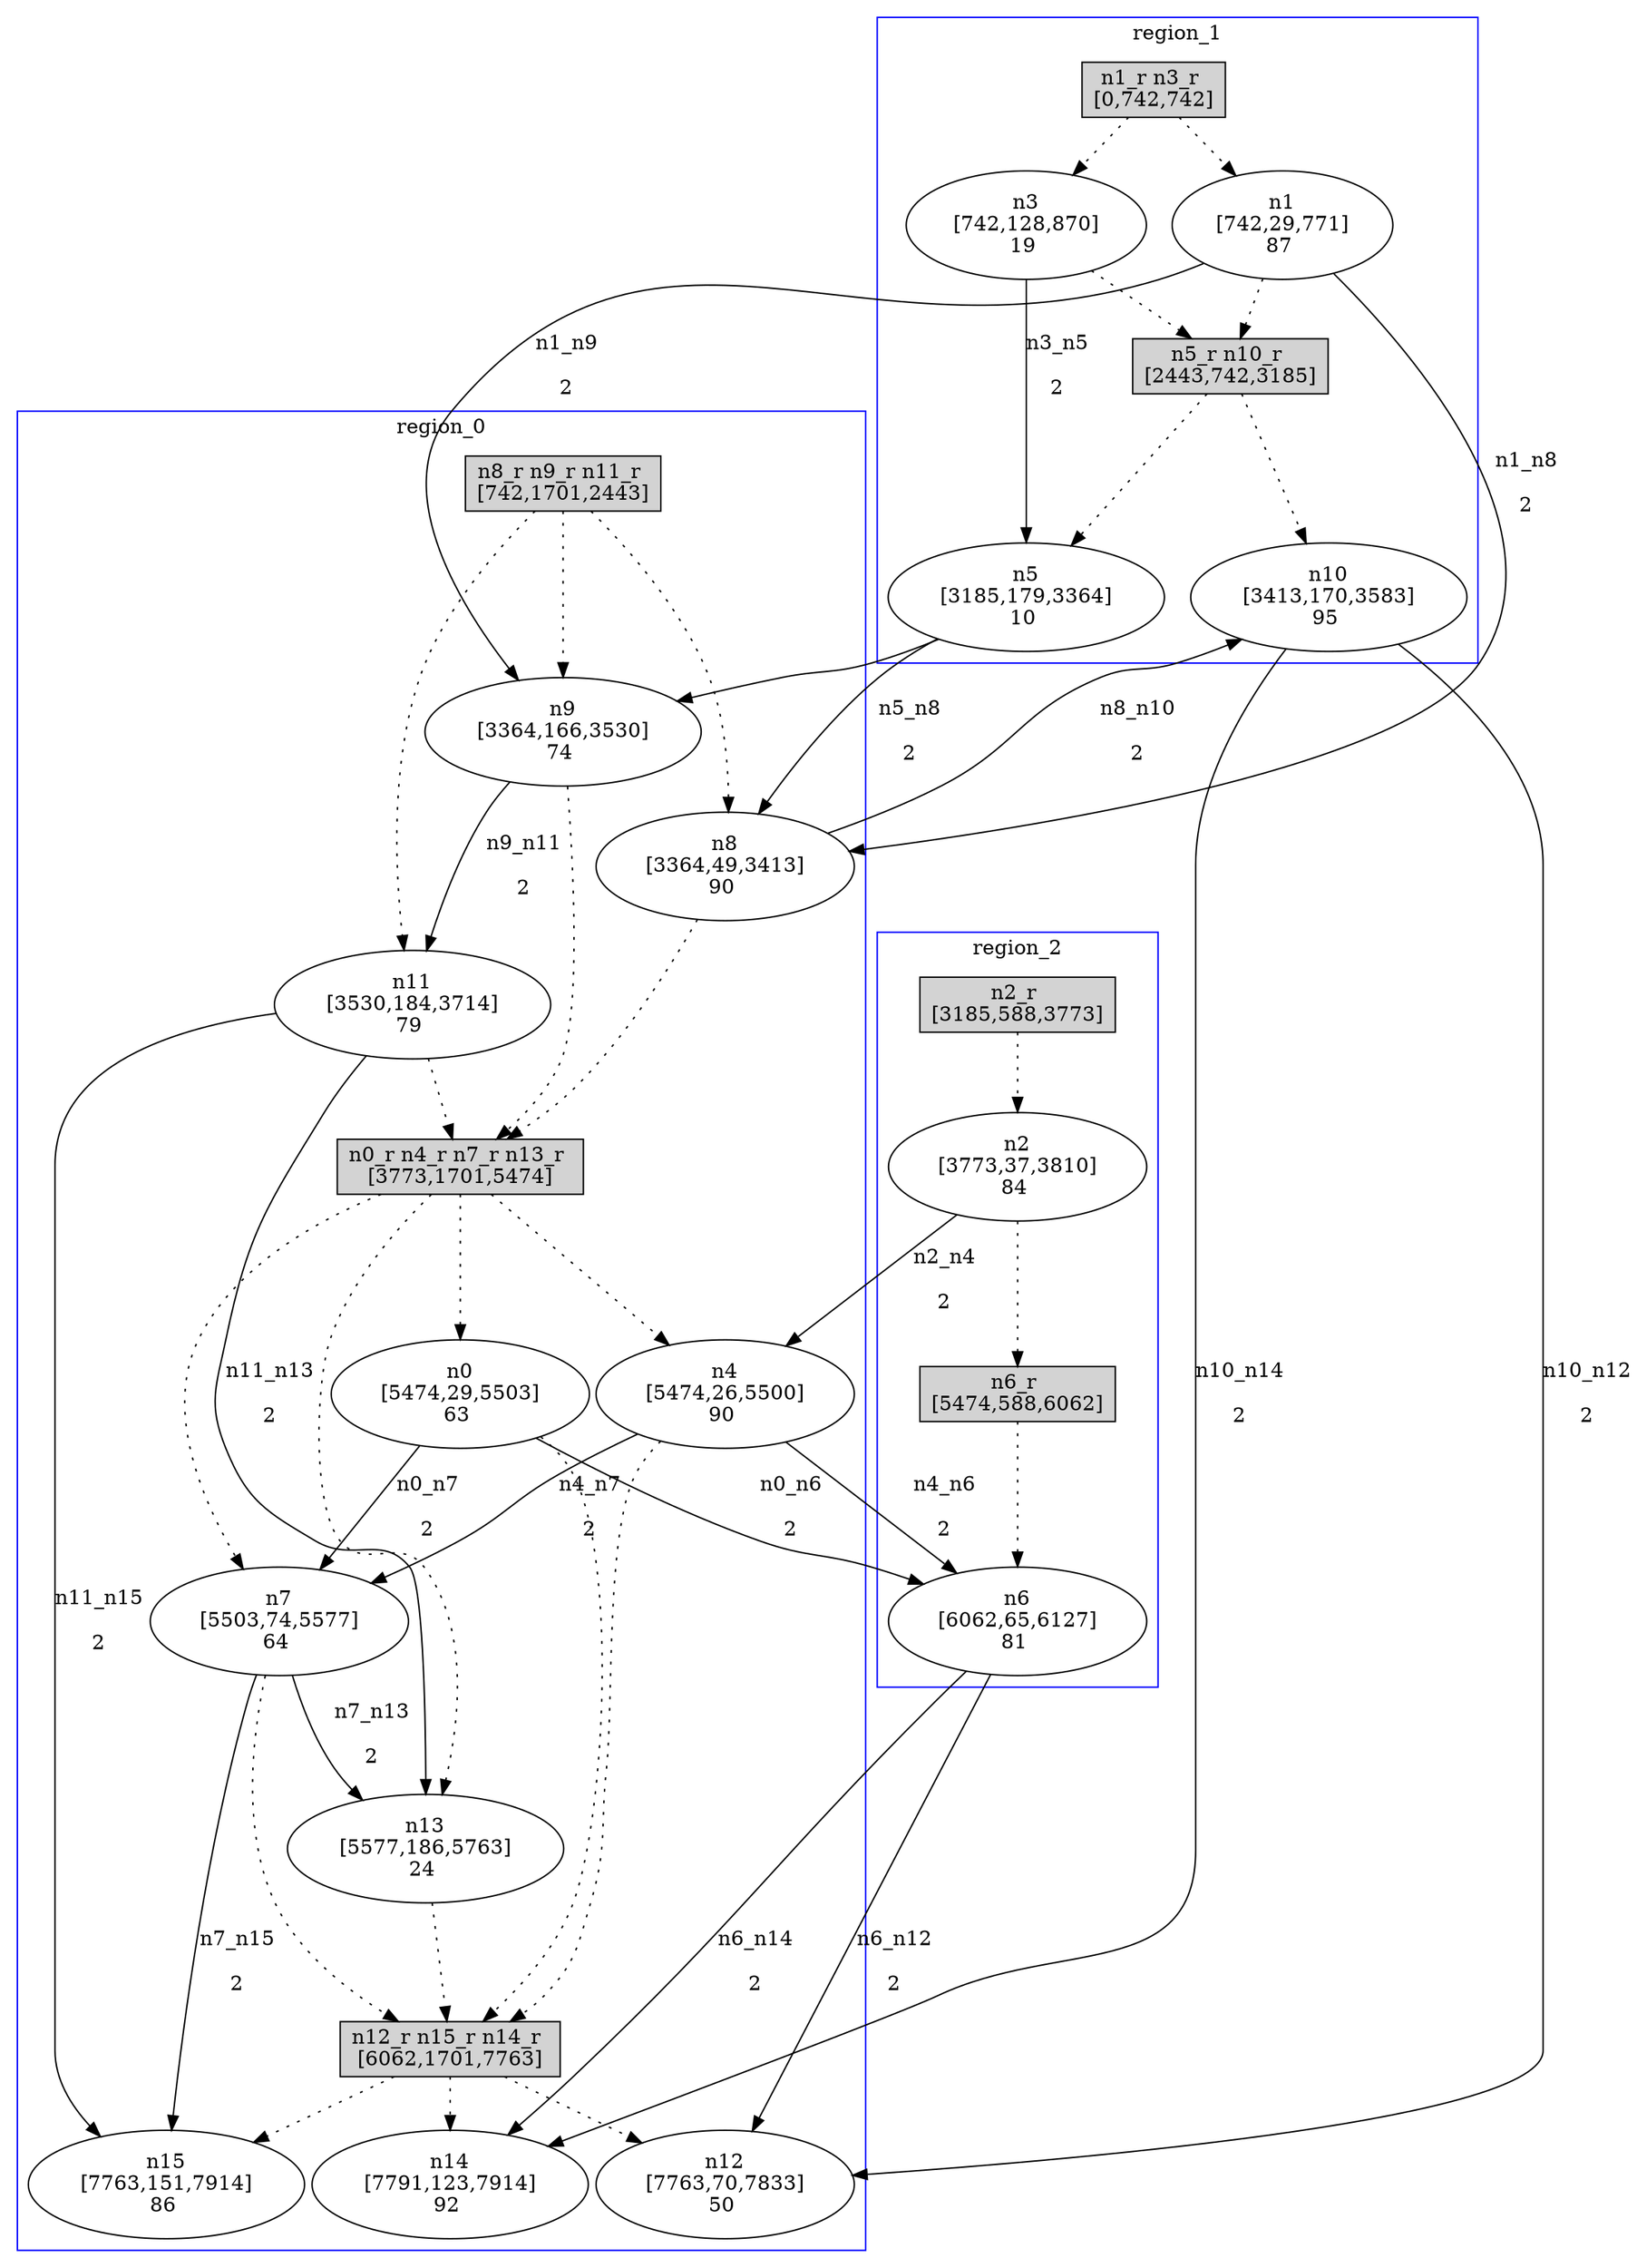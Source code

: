 //3-LSsolveMIPnSolStatus 2.
//4-SL 7914.
//5-LSsolveMIPsolveTime(double) 2.59999.
//6-reconfigurateNum(int) 7.
//7-reconfigurateTime(int) 7763.
digraph test_0 {
	size="28,40";
	subgraph cluster0 {
		stytle=filled;
		color=blue;
		label=region_0;
		reconfNode_0_1 [ shape = box, style = filled, label = "n8_r n9_r n11_r \n[742,1701,2443]" ];
		n8 [ label="n8\n[3364,49,3413]\n90 " ];
		n9 [ label="n9\n[3364,166,3530]\n74 " ];
		n11 [ label="n11\n[3530,184,3714]\n79 " ];
		reconfNode_0_1 -> n8 [ style = dotted ];
		reconfNode_0_1 -> n9 [ style = dotted ];
		reconfNode_0_1 -> n11 [ style = dotted ];
		n8 -> reconfNode_0_2 [ style = dotted ];
		n9 -> reconfNode_0_2 [ style = dotted ];
		n11 -> reconfNode_0_2 [ style = dotted ];
		reconfNode_0_2 [ shape = box, style = filled, label = "n0_r n4_r n7_r n13_r \n[3773,1701,5474]" ];
		n0 [ label="n0\n[5474,29,5503]\n63 " ];
		n4 [ label="n4\n[5474,26,5500]\n90 " ];
		n7 [ label="n7\n[5503,74,5577]\n64 " ];
		n13 [ label="n13\n[5577,186,5763]\n24 " ];
		reconfNode_0_2 -> n0 [ style = dotted ];
		reconfNode_0_2 -> n4 [ style = dotted ];
		reconfNode_0_2 -> n7 [ style = dotted ];
		reconfNode_0_2 -> n13 [ style = dotted ];
		n0 -> reconfNode_0_3 [ style = dotted ];
		n4 -> reconfNode_0_3 [ style = dotted ];
		n7 -> reconfNode_0_3 [ style = dotted ];
		n13 -> reconfNode_0_3 [ style = dotted ];
		reconfNode_0_3 [ shape = box, style = filled, label = "n12_r n15_r n14_r \n[6062,1701,7763]" ];
		n12 [ label="n12\n[7763,70,7833]\n50 " ];
		n15 [ label="n15\n[7763,151,7914]\n86 " ];
		n14 [ label="n14\n[7791,123,7914]\n92 " ];
		reconfNode_0_3 -> n12 [ style = dotted ];
		reconfNode_0_3 -> n15 [ style = dotted ];
		reconfNode_0_3 -> n14 [ style = dotted ];
	}
	subgraph cluster1 {
		stytle=filled;
		color=blue;
		label=region_1;
		reconfNode_1_1 [ shape = box, style = filled, label = "n1_r n3_r \n[0,742,742]" ];
		n1 [ label="n1\n[742,29,771]\n87 " ];
		n3 [ label="n3\n[742,128,870]\n19 " ];
		reconfNode_1_1 -> n1 [ style = dotted ];
		reconfNode_1_1 -> n3 [ style = dotted ];
		n1 -> reconfNode_1_2 [ style = dotted ];
		n3 -> reconfNode_1_2 [ style = dotted ];
		reconfNode_1_2 [ shape = box, style = filled, label = "n5_r n10_r \n[2443,742,3185]" ];
		n5 [ label="n5\n[3185,179,3364]\n10 " ];
		n10 [ label="n10\n[3413,170,3583]\n95 " ];
		reconfNode_1_2 -> n5 [ style = dotted ];
		reconfNode_1_2 -> n10 [ style = dotted ];
	}
	subgraph cluster2 {
		stytle=filled;
		color=blue;
		label=region_2;
		reconfNode_2_1 [ shape = box, style = filled, label = "n2_r \n[3185,588,3773]" ];
		n2 [ label="n2\n[3773,37,3810]\n84 " ];
		reconfNode_2_1 -> n2 [ style = dotted ];
		n2 -> reconfNode_2_2 [ style = dotted ];
		reconfNode_2_2 [ shape = box, style = filled, label = "n6_r \n[5474,588,6062]" ];
		n6 [ label="n6\n[6062,65,6127]\n81 " ];
		reconfNode_2_2 -> n6 [ style = dotted ];
	}
	n0 -> n6 [ label="n0_n6\n2" ];
	n0 -> n7 [ label="n0_n7\n2" ];
	n6 -> n12 [ label="n6_n12\n2" ];
	n6 -> n14 [ label="n6_n14\n2" ];
	n7 -> n13 [ label="n7_n13\n2" ];
	n7 -> n15 [ label="n7_n15\n2" ];
	n1 -> n8 [ label="n1_n8\n2" ];
	n1 -> n9 [ label="n1_n9\n2" ];
	n8 -> n10 [ label="n8_n10\n2" ];
	n9 -> n11 [ label="n9_n11\n2" ];
	n2 -> n4 [ label="n2_n4\n2" ];
	n4 -> n6 [ label="n4_n6\n2" ];
	n4 -> n7 [ label="n4_n7\n2" ];
	n3 -> n5 [ label="n3_n5\n2" ];
	n5 -> n8 [ label="n5_n8\n2" ];
	n5 -> n9 [ label="n5_n9\n2" ];
	n10 -> n12 [ label="n10_n12\n2" ];
	n10 -> n14 [ label="n10_n14\n2" ];
	n11 -> n13 [ label="n11_n13\n2" ];
	n11 -> n15 [ label="n11_n15\n2" ];
}
